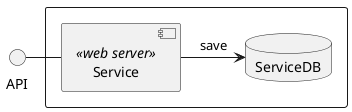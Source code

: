 @startuml

rectangle {
    component Service <<web server>>
    database ServiceDB
}
interface API

Service -right-> ServiceDB : save
Service -left- API


@enduml
